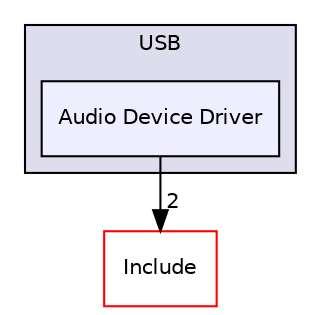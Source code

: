 digraph "C:/Users/mainuser/Desktop/School/SeniorProject/EthKitTCP/Microchip/USB/Audio Device Driver" {
  compound=true
  node [ fontsize="10", fontname="Helvetica"];
  edge [ labelfontsize="10", labelfontname="Helvetica"];
  subgraph clusterdir_0a24c4421d9b613056fbe1b6b73d66fc {
    graph [ bgcolor="#ddddee", pencolor="black", label="USB" fontname="Helvetica", fontsize="10", URL="dir_0a24c4421d9b613056fbe1b6b73d66fc.html"]
  dir_7953be4e8851fc767f539751fb8bb75e [shape=box, label="Audio Device Driver", style="filled", fillcolor="#eeeeff", pencolor="black", URL="dir_7953be4e8851fc767f539751fb8bb75e.html"];
  }
  dir_7ce300d8a919a620616ec6bc64c02d37 [shape=box label="Include" fillcolor="white" style="filled" color="red" URL="dir_7ce300d8a919a620616ec6bc64c02d37.html"];
  dir_7953be4e8851fc767f539751fb8bb75e->dir_7ce300d8a919a620616ec6bc64c02d37 [headlabel="2", labeldistance=1.5 headhref="dir_000078_000022.html"];
}
